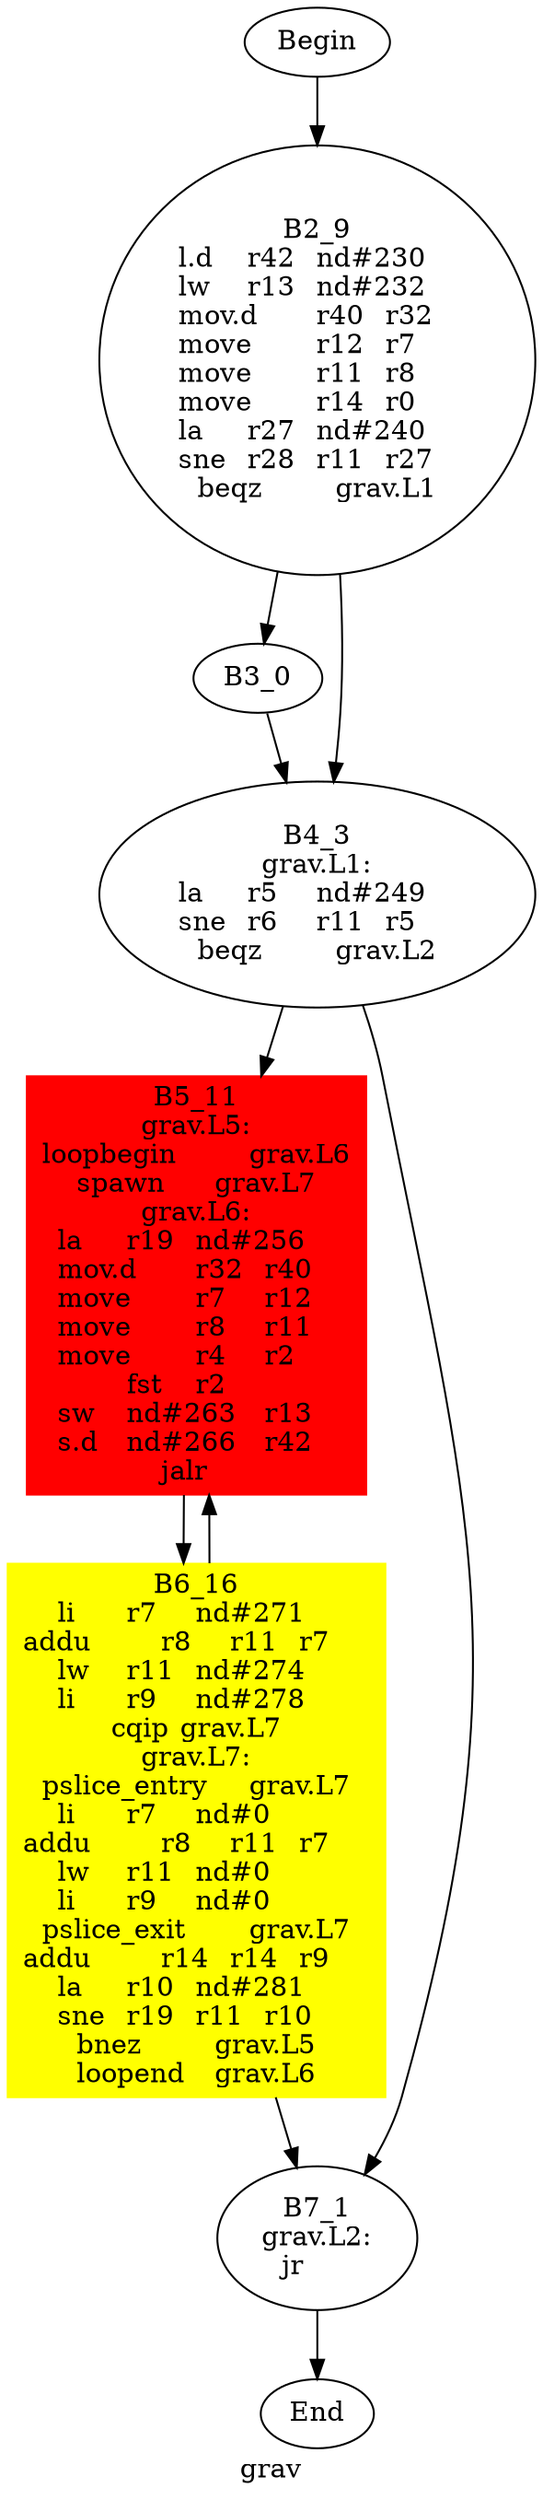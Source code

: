 digraph G{
	label = "grav"	style = "dashed";
	color = purple;
	Node0 [label = "Begin"];
	Node0 -> {Node2 }
	Node1 [label = "End"];
	Node1 -> {}
	Node2 [label = "B2_9\nl.d	r42	nd#230	\nlw	r13	nd#232	\nmov.d	r40	r32	\nmove	r12	r7	\nmove	r11	r8	\nmove	r14	r0	\nla	r27	nd#240	\nsne	r28	r11	r27	\nbeqz	grav.L1\n"];
	Node2 -> {Node3 Node4 }
	Node3 [label = "B3_0\n"];
	Node3 -> {Node4 }
	Node4 [label = "B4_3\ngrav.L1:\nla	r5	nd#249	\nsne	r6	r11	r5	\nbeqz	grav.L2\n"];
	Node4 -> {Node5 Node7 }
	Node5 [label = "B5_11\ngrav.L5:\nloopbegin	grav.L6\nspawn	grav.L7\ngrav.L6:\nla	r19	nd#256	\nmov.d	r32	r40	\nmove	r7	r12	\nmove	r8	r11	\nmove	r4	r2	\nfst	r2	\nsw	nd#263	r13	\ns.d	nd#266	r42	\njalr	\n"];
	Node5 -> {Node6 }
	Node6 [label = "B6_16\nli	r7	nd#271	\naddu	r8	r11	r7	\nlw	r11	nd#274	\nli	r9	nd#278	\ncqip	grav.L7\ngrav.L7:\npslice_entry	grav.L7\nli	r7	nd#0	\naddu	r8	r11	r7	\nlw	r11	nd#0	\nli	r9	nd#0	\npslice_exit	grav.L7\naddu	r14	r14	r9	\nla	r10	nd#281	\nsne	r19	r11	r10	\nbnez	grav.L5\nloopend	grav.L6\n"];
	Node6 -> {Node7 Node5 }
	Node7 [label = "B7_1\ngrav.L2:\njr	\n"];
	Node7 -> {Node1 }
	Node5 [shape = box ,style=filled ,color=red];
	Node6 [shape = polygon ,style=filled ,color=yellow];
}
